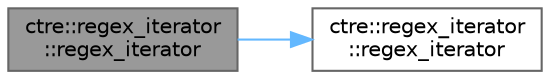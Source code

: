 digraph "ctre::regex_iterator::regex_iterator"
{
 // LATEX_PDF_SIZE
  bgcolor="transparent";
  edge [fontname=Helvetica,fontsize=10,labelfontname=Helvetica,labelfontsize=10];
  node [fontname=Helvetica,fontsize=10,shape=box,height=0.2,width=0.4];
  rankdir="LR";
  Node1 [id="Node000001",label="ctre::regex_iterator\l::regex_iterator",height=0.2,width=0.4,color="gray40", fillcolor="grey60", style="filled", fontcolor="black",tooltip=" "];
  Node1 -> Node2 [id="edge1_Node000001_Node000002",color="steelblue1",style="solid",tooltip=" "];
  Node2 [id="Node000002",label="ctre::regex_iterator\l::regex_iterator",height=0.2,width=0.4,color="grey40", fillcolor="white", style="filled",URL="$structctre_1_1regex__iterator.html#a5635696b678a35dc06c52c0226bfd19d",tooltip=" "];
}
